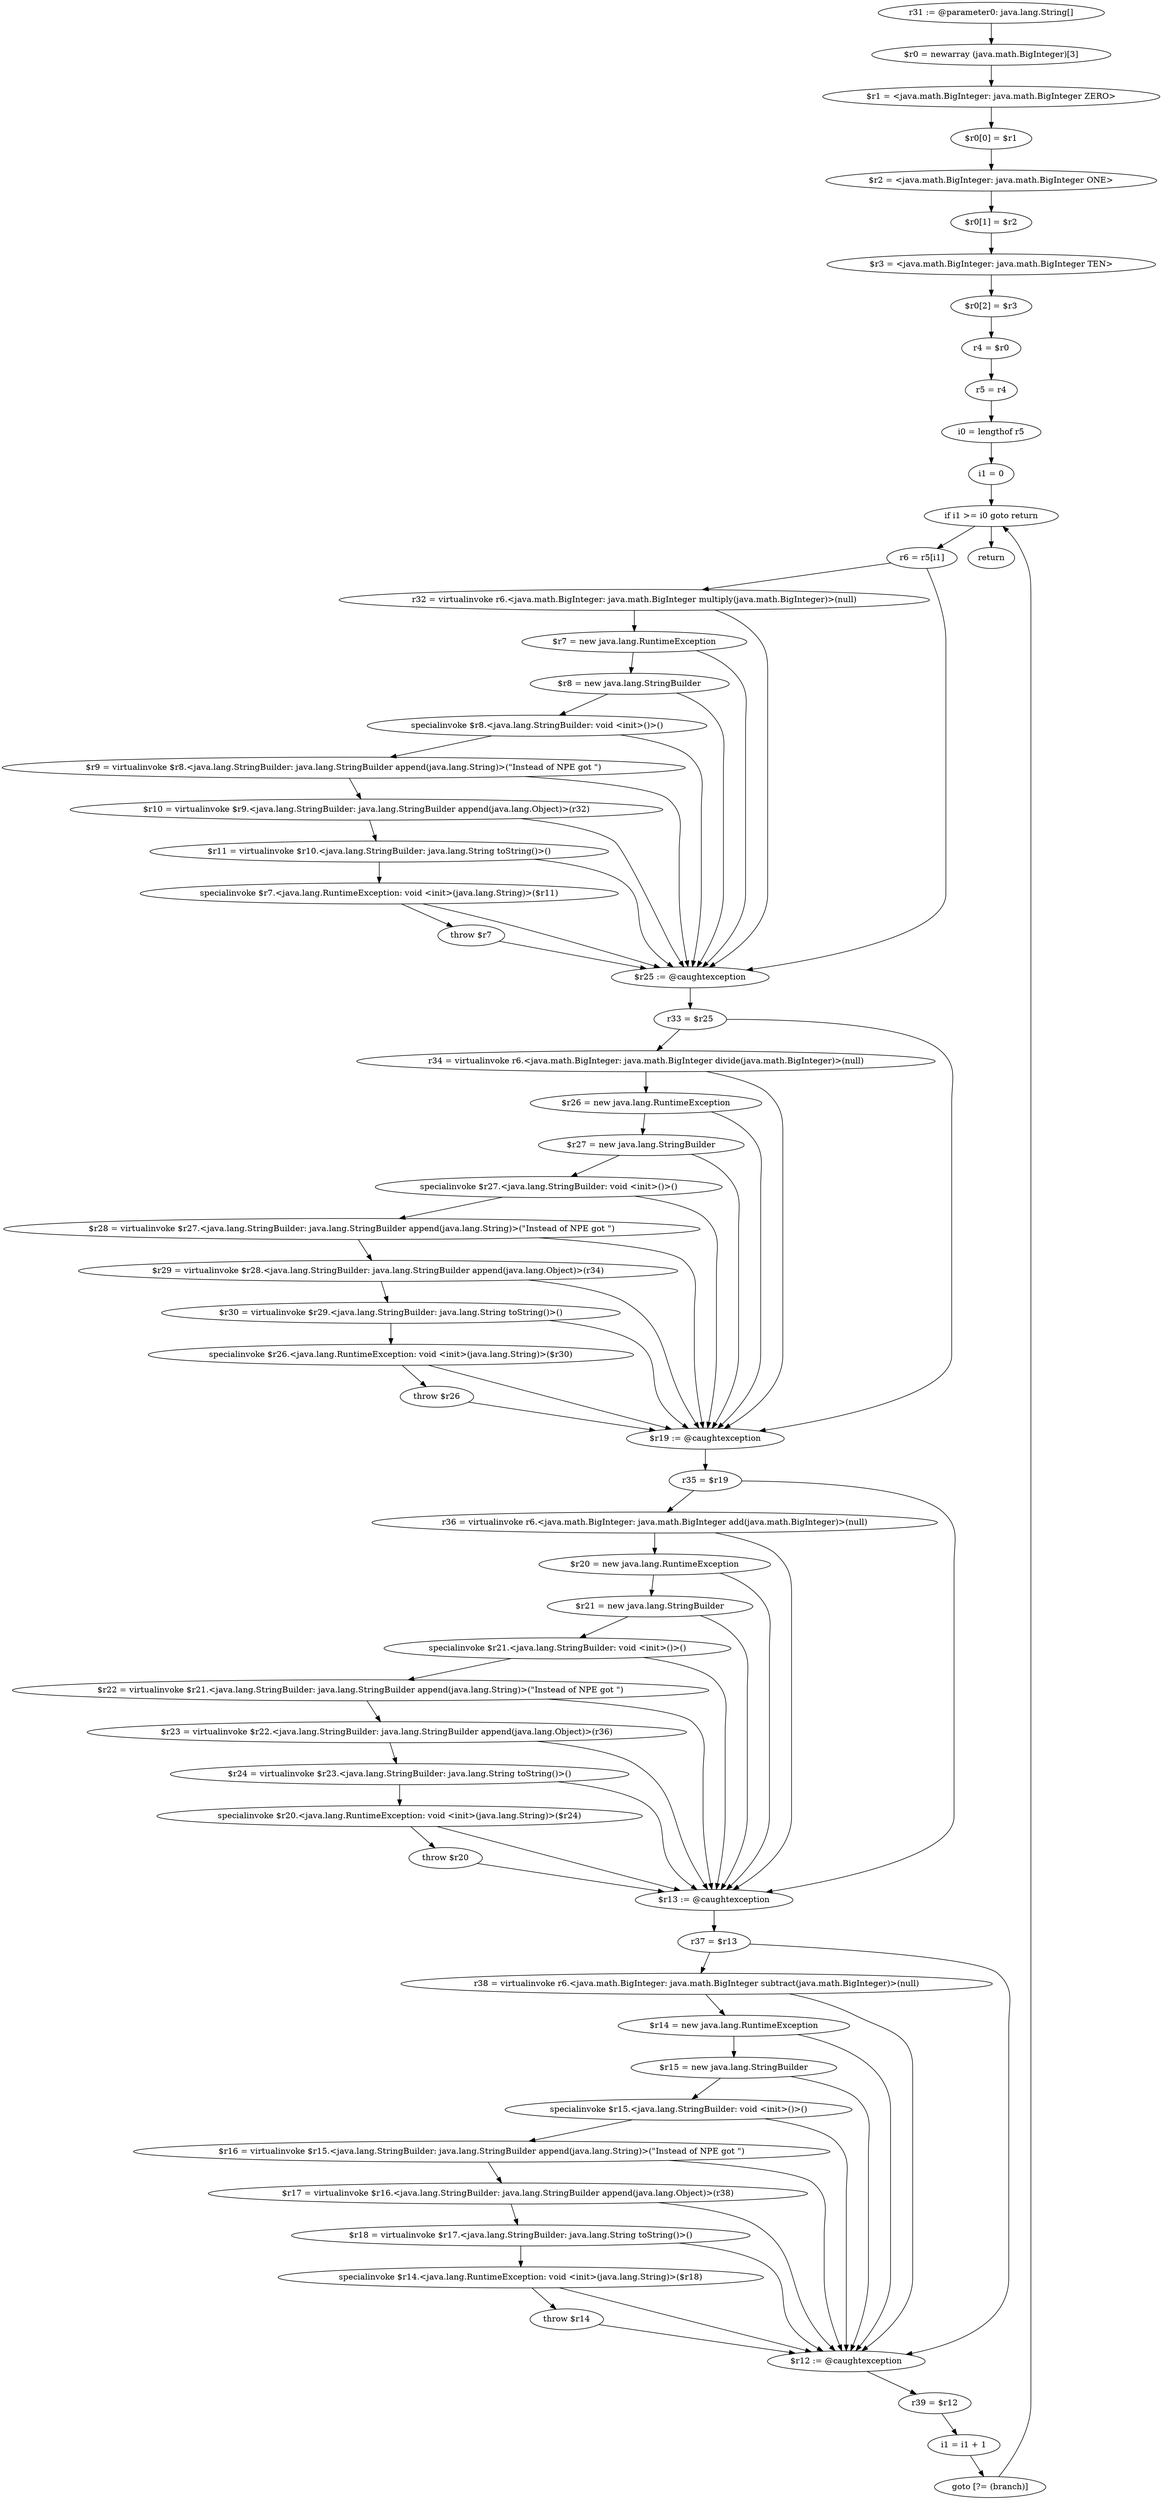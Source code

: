 digraph "unitGraph" {
    "r31 := @parameter0: java.lang.String[]"
    "$r0 = newarray (java.math.BigInteger)[3]"
    "$r1 = <java.math.BigInteger: java.math.BigInteger ZERO>"
    "$r0[0] = $r1"
    "$r2 = <java.math.BigInteger: java.math.BigInteger ONE>"
    "$r0[1] = $r2"
    "$r3 = <java.math.BigInteger: java.math.BigInteger TEN>"
    "$r0[2] = $r3"
    "r4 = $r0"
    "r5 = r4"
    "i0 = lengthof r5"
    "i1 = 0"
    "if i1 >= i0 goto return"
    "r6 = r5[i1]"
    "r32 = virtualinvoke r6.<java.math.BigInteger: java.math.BigInteger multiply(java.math.BigInteger)>(null)"
    "$r7 = new java.lang.RuntimeException"
    "$r8 = new java.lang.StringBuilder"
    "specialinvoke $r8.<java.lang.StringBuilder: void <init>()>()"
    "$r9 = virtualinvoke $r8.<java.lang.StringBuilder: java.lang.StringBuilder append(java.lang.String)>(\"Instead of NPE got \")"
    "$r10 = virtualinvoke $r9.<java.lang.StringBuilder: java.lang.StringBuilder append(java.lang.Object)>(r32)"
    "$r11 = virtualinvoke $r10.<java.lang.StringBuilder: java.lang.String toString()>()"
    "specialinvoke $r7.<java.lang.RuntimeException: void <init>(java.lang.String)>($r11)"
    "throw $r7"
    "$r25 := @caughtexception"
    "r33 = $r25"
    "r34 = virtualinvoke r6.<java.math.BigInteger: java.math.BigInteger divide(java.math.BigInteger)>(null)"
    "$r26 = new java.lang.RuntimeException"
    "$r27 = new java.lang.StringBuilder"
    "specialinvoke $r27.<java.lang.StringBuilder: void <init>()>()"
    "$r28 = virtualinvoke $r27.<java.lang.StringBuilder: java.lang.StringBuilder append(java.lang.String)>(\"Instead of NPE got \")"
    "$r29 = virtualinvoke $r28.<java.lang.StringBuilder: java.lang.StringBuilder append(java.lang.Object)>(r34)"
    "$r30 = virtualinvoke $r29.<java.lang.StringBuilder: java.lang.String toString()>()"
    "specialinvoke $r26.<java.lang.RuntimeException: void <init>(java.lang.String)>($r30)"
    "throw $r26"
    "$r19 := @caughtexception"
    "r35 = $r19"
    "r36 = virtualinvoke r6.<java.math.BigInteger: java.math.BigInteger add(java.math.BigInteger)>(null)"
    "$r20 = new java.lang.RuntimeException"
    "$r21 = new java.lang.StringBuilder"
    "specialinvoke $r21.<java.lang.StringBuilder: void <init>()>()"
    "$r22 = virtualinvoke $r21.<java.lang.StringBuilder: java.lang.StringBuilder append(java.lang.String)>(\"Instead of NPE got \")"
    "$r23 = virtualinvoke $r22.<java.lang.StringBuilder: java.lang.StringBuilder append(java.lang.Object)>(r36)"
    "$r24 = virtualinvoke $r23.<java.lang.StringBuilder: java.lang.String toString()>()"
    "specialinvoke $r20.<java.lang.RuntimeException: void <init>(java.lang.String)>($r24)"
    "throw $r20"
    "$r13 := @caughtexception"
    "r37 = $r13"
    "r38 = virtualinvoke r6.<java.math.BigInteger: java.math.BigInteger subtract(java.math.BigInteger)>(null)"
    "$r14 = new java.lang.RuntimeException"
    "$r15 = new java.lang.StringBuilder"
    "specialinvoke $r15.<java.lang.StringBuilder: void <init>()>()"
    "$r16 = virtualinvoke $r15.<java.lang.StringBuilder: java.lang.StringBuilder append(java.lang.String)>(\"Instead of NPE got \")"
    "$r17 = virtualinvoke $r16.<java.lang.StringBuilder: java.lang.StringBuilder append(java.lang.Object)>(r38)"
    "$r18 = virtualinvoke $r17.<java.lang.StringBuilder: java.lang.String toString()>()"
    "specialinvoke $r14.<java.lang.RuntimeException: void <init>(java.lang.String)>($r18)"
    "throw $r14"
    "$r12 := @caughtexception"
    "r39 = $r12"
    "i1 = i1 + 1"
    "goto [?= (branch)]"
    "return"
    "r31 := @parameter0: java.lang.String[]"->"$r0 = newarray (java.math.BigInteger)[3]";
    "$r0 = newarray (java.math.BigInteger)[3]"->"$r1 = <java.math.BigInteger: java.math.BigInteger ZERO>";
    "$r1 = <java.math.BigInteger: java.math.BigInteger ZERO>"->"$r0[0] = $r1";
    "$r0[0] = $r1"->"$r2 = <java.math.BigInteger: java.math.BigInteger ONE>";
    "$r2 = <java.math.BigInteger: java.math.BigInteger ONE>"->"$r0[1] = $r2";
    "$r0[1] = $r2"->"$r3 = <java.math.BigInteger: java.math.BigInteger TEN>";
    "$r3 = <java.math.BigInteger: java.math.BigInteger TEN>"->"$r0[2] = $r3";
    "$r0[2] = $r3"->"r4 = $r0";
    "r4 = $r0"->"r5 = r4";
    "r5 = r4"->"i0 = lengthof r5";
    "i0 = lengthof r5"->"i1 = 0";
    "i1 = 0"->"if i1 >= i0 goto return";
    "if i1 >= i0 goto return"->"r6 = r5[i1]";
    "if i1 >= i0 goto return"->"return";
    "r6 = r5[i1]"->"r32 = virtualinvoke r6.<java.math.BigInteger: java.math.BigInteger multiply(java.math.BigInteger)>(null)";
    "r6 = r5[i1]"->"$r25 := @caughtexception";
    "r32 = virtualinvoke r6.<java.math.BigInteger: java.math.BigInteger multiply(java.math.BigInteger)>(null)"->"$r7 = new java.lang.RuntimeException";
    "r32 = virtualinvoke r6.<java.math.BigInteger: java.math.BigInteger multiply(java.math.BigInteger)>(null)"->"$r25 := @caughtexception";
    "$r7 = new java.lang.RuntimeException"->"$r8 = new java.lang.StringBuilder";
    "$r7 = new java.lang.RuntimeException"->"$r25 := @caughtexception";
    "$r8 = new java.lang.StringBuilder"->"specialinvoke $r8.<java.lang.StringBuilder: void <init>()>()";
    "$r8 = new java.lang.StringBuilder"->"$r25 := @caughtexception";
    "specialinvoke $r8.<java.lang.StringBuilder: void <init>()>()"->"$r9 = virtualinvoke $r8.<java.lang.StringBuilder: java.lang.StringBuilder append(java.lang.String)>(\"Instead of NPE got \")";
    "specialinvoke $r8.<java.lang.StringBuilder: void <init>()>()"->"$r25 := @caughtexception";
    "$r9 = virtualinvoke $r8.<java.lang.StringBuilder: java.lang.StringBuilder append(java.lang.String)>(\"Instead of NPE got \")"->"$r10 = virtualinvoke $r9.<java.lang.StringBuilder: java.lang.StringBuilder append(java.lang.Object)>(r32)";
    "$r9 = virtualinvoke $r8.<java.lang.StringBuilder: java.lang.StringBuilder append(java.lang.String)>(\"Instead of NPE got \")"->"$r25 := @caughtexception";
    "$r10 = virtualinvoke $r9.<java.lang.StringBuilder: java.lang.StringBuilder append(java.lang.Object)>(r32)"->"$r11 = virtualinvoke $r10.<java.lang.StringBuilder: java.lang.String toString()>()";
    "$r10 = virtualinvoke $r9.<java.lang.StringBuilder: java.lang.StringBuilder append(java.lang.Object)>(r32)"->"$r25 := @caughtexception";
    "$r11 = virtualinvoke $r10.<java.lang.StringBuilder: java.lang.String toString()>()"->"specialinvoke $r7.<java.lang.RuntimeException: void <init>(java.lang.String)>($r11)";
    "$r11 = virtualinvoke $r10.<java.lang.StringBuilder: java.lang.String toString()>()"->"$r25 := @caughtexception";
    "specialinvoke $r7.<java.lang.RuntimeException: void <init>(java.lang.String)>($r11)"->"throw $r7";
    "specialinvoke $r7.<java.lang.RuntimeException: void <init>(java.lang.String)>($r11)"->"$r25 := @caughtexception";
    "throw $r7"->"$r25 := @caughtexception";
    "$r25 := @caughtexception"->"r33 = $r25";
    "r33 = $r25"->"r34 = virtualinvoke r6.<java.math.BigInteger: java.math.BigInteger divide(java.math.BigInteger)>(null)";
    "r33 = $r25"->"$r19 := @caughtexception";
    "r34 = virtualinvoke r6.<java.math.BigInteger: java.math.BigInteger divide(java.math.BigInteger)>(null)"->"$r26 = new java.lang.RuntimeException";
    "r34 = virtualinvoke r6.<java.math.BigInteger: java.math.BigInteger divide(java.math.BigInteger)>(null)"->"$r19 := @caughtexception";
    "$r26 = new java.lang.RuntimeException"->"$r27 = new java.lang.StringBuilder";
    "$r26 = new java.lang.RuntimeException"->"$r19 := @caughtexception";
    "$r27 = new java.lang.StringBuilder"->"specialinvoke $r27.<java.lang.StringBuilder: void <init>()>()";
    "$r27 = new java.lang.StringBuilder"->"$r19 := @caughtexception";
    "specialinvoke $r27.<java.lang.StringBuilder: void <init>()>()"->"$r28 = virtualinvoke $r27.<java.lang.StringBuilder: java.lang.StringBuilder append(java.lang.String)>(\"Instead of NPE got \")";
    "specialinvoke $r27.<java.lang.StringBuilder: void <init>()>()"->"$r19 := @caughtexception";
    "$r28 = virtualinvoke $r27.<java.lang.StringBuilder: java.lang.StringBuilder append(java.lang.String)>(\"Instead of NPE got \")"->"$r29 = virtualinvoke $r28.<java.lang.StringBuilder: java.lang.StringBuilder append(java.lang.Object)>(r34)";
    "$r28 = virtualinvoke $r27.<java.lang.StringBuilder: java.lang.StringBuilder append(java.lang.String)>(\"Instead of NPE got \")"->"$r19 := @caughtexception";
    "$r29 = virtualinvoke $r28.<java.lang.StringBuilder: java.lang.StringBuilder append(java.lang.Object)>(r34)"->"$r30 = virtualinvoke $r29.<java.lang.StringBuilder: java.lang.String toString()>()";
    "$r29 = virtualinvoke $r28.<java.lang.StringBuilder: java.lang.StringBuilder append(java.lang.Object)>(r34)"->"$r19 := @caughtexception";
    "$r30 = virtualinvoke $r29.<java.lang.StringBuilder: java.lang.String toString()>()"->"specialinvoke $r26.<java.lang.RuntimeException: void <init>(java.lang.String)>($r30)";
    "$r30 = virtualinvoke $r29.<java.lang.StringBuilder: java.lang.String toString()>()"->"$r19 := @caughtexception";
    "specialinvoke $r26.<java.lang.RuntimeException: void <init>(java.lang.String)>($r30)"->"throw $r26";
    "specialinvoke $r26.<java.lang.RuntimeException: void <init>(java.lang.String)>($r30)"->"$r19 := @caughtexception";
    "throw $r26"->"$r19 := @caughtexception";
    "$r19 := @caughtexception"->"r35 = $r19";
    "r35 = $r19"->"r36 = virtualinvoke r6.<java.math.BigInteger: java.math.BigInteger add(java.math.BigInteger)>(null)";
    "r35 = $r19"->"$r13 := @caughtexception";
    "r36 = virtualinvoke r6.<java.math.BigInteger: java.math.BigInteger add(java.math.BigInteger)>(null)"->"$r20 = new java.lang.RuntimeException";
    "r36 = virtualinvoke r6.<java.math.BigInteger: java.math.BigInteger add(java.math.BigInteger)>(null)"->"$r13 := @caughtexception";
    "$r20 = new java.lang.RuntimeException"->"$r21 = new java.lang.StringBuilder";
    "$r20 = new java.lang.RuntimeException"->"$r13 := @caughtexception";
    "$r21 = new java.lang.StringBuilder"->"specialinvoke $r21.<java.lang.StringBuilder: void <init>()>()";
    "$r21 = new java.lang.StringBuilder"->"$r13 := @caughtexception";
    "specialinvoke $r21.<java.lang.StringBuilder: void <init>()>()"->"$r22 = virtualinvoke $r21.<java.lang.StringBuilder: java.lang.StringBuilder append(java.lang.String)>(\"Instead of NPE got \")";
    "specialinvoke $r21.<java.lang.StringBuilder: void <init>()>()"->"$r13 := @caughtexception";
    "$r22 = virtualinvoke $r21.<java.lang.StringBuilder: java.lang.StringBuilder append(java.lang.String)>(\"Instead of NPE got \")"->"$r23 = virtualinvoke $r22.<java.lang.StringBuilder: java.lang.StringBuilder append(java.lang.Object)>(r36)";
    "$r22 = virtualinvoke $r21.<java.lang.StringBuilder: java.lang.StringBuilder append(java.lang.String)>(\"Instead of NPE got \")"->"$r13 := @caughtexception";
    "$r23 = virtualinvoke $r22.<java.lang.StringBuilder: java.lang.StringBuilder append(java.lang.Object)>(r36)"->"$r24 = virtualinvoke $r23.<java.lang.StringBuilder: java.lang.String toString()>()";
    "$r23 = virtualinvoke $r22.<java.lang.StringBuilder: java.lang.StringBuilder append(java.lang.Object)>(r36)"->"$r13 := @caughtexception";
    "$r24 = virtualinvoke $r23.<java.lang.StringBuilder: java.lang.String toString()>()"->"specialinvoke $r20.<java.lang.RuntimeException: void <init>(java.lang.String)>($r24)";
    "$r24 = virtualinvoke $r23.<java.lang.StringBuilder: java.lang.String toString()>()"->"$r13 := @caughtexception";
    "specialinvoke $r20.<java.lang.RuntimeException: void <init>(java.lang.String)>($r24)"->"throw $r20";
    "specialinvoke $r20.<java.lang.RuntimeException: void <init>(java.lang.String)>($r24)"->"$r13 := @caughtexception";
    "throw $r20"->"$r13 := @caughtexception";
    "$r13 := @caughtexception"->"r37 = $r13";
    "r37 = $r13"->"r38 = virtualinvoke r6.<java.math.BigInteger: java.math.BigInteger subtract(java.math.BigInteger)>(null)";
    "r37 = $r13"->"$r12 := @caughtexception";
    "r38 = virtualinvoke r6.<java.math.BigInteger: java.math.BigInteger subtract(java.math.BigInteger)>(null)"->"$r14 = new java.lang.RuntimeException";
    "r38 = virtualinvoke r6.<java.math.BigInteger: java.math.BigInteger subtract(java.math.BigInteger)>(null)"->"$r12 := @caughtexception";
    "$r14 = new java.lang.RuntimeException"->"$r15 = new java.lang.StringBuilder";
    "$r14 = new java.lang.RuntimeException"->"$r12 := @caughtexception";
    "$r15 = new java.lang.StringBuilder"->"specialinvoke $r15.<java.lang.StringBuilder: void <init>()>()";
    "$r15 = new java.lang.StringBuilder"->"$r12 := @caughtexception";
    "specialinvoke $r15.<java.lang.StringBuilder: void <init>()>()"->"$r16 = virtualinvoke $r15.<java.lang.StringBuilder: java.lang.StringBuilder append(java.lang.String)>(\"Instead of NPE got \")";
    "specialinvoke $r15.<java.lang.StringBuilder: void <init>()>()"->"$r12 := @caughtexception";
    "$r16 = virtualinvoke $r15.<java.lang.StringBuilder: java.lang.StringBuilder append(java.lang.String)>(\"Instead of NPE got \")"->"$r17 = virtualinvoke $r16.<java.lang.StringBuilder: java.lang.StringBuilder append(java.lang.Object)>(r38)";
    "$r16 = virtualinvoke $r15.<java.lang.StringBuilder: java.lang.StringBuilder append(java.lang.String)>(\"Instead of NPE got \")"->"$r12 := @caughtexception";
    "$r17 = virtualinvoke $r16.<java.lang.StringBuilder: java.lang.StringBuilder append(java.lang.Object)>(r38)"->"$r18 = virtualinvoke $r17.<java.lang.StringBuilder: java.lang.String toString()>()";
    "$r17 = virtualinvoke $r16.<java.lang.StringBuilder: java.lang.StringBuilder append(java.lang.Object)>(r38)"->"$r12 := @caughtexception";
    "$r18 = virtualinvoke $r17.<java.lang.StringBuilder: java.lang.String toString()>()"->"specialinvoke $r14.<java.lang.RuntimeException: void <init>(java.lang.String)>($r18)";
    "$r18 = virtualinvoke $r17.<java.lang.StringBuilder: java.lang.String toString()>()"->"$r12 := @caughtexception";
    "specialinvoke $r14.<java.lang.RuntimeException: void <init>(java.lang.String)>($r18)"->"throw $r14";
    "specialinvoke $r14.<java.lang.RuntimeException: void <init>(java.lang.String)>($r18)"->"$r12 := @caughtexception";
    "throw $r14"->"$r12 := @caughtexception";
    "$r12 := @caughtexception"->"r39 = $r12";
    "r39 = $r12"->"i1 = i1 + 1";
    "i1 = i1 + 1"->"goto [?= (branch)]";
    "goto [?= (branch)]"->"if i1 >= i0 goto return";
}

